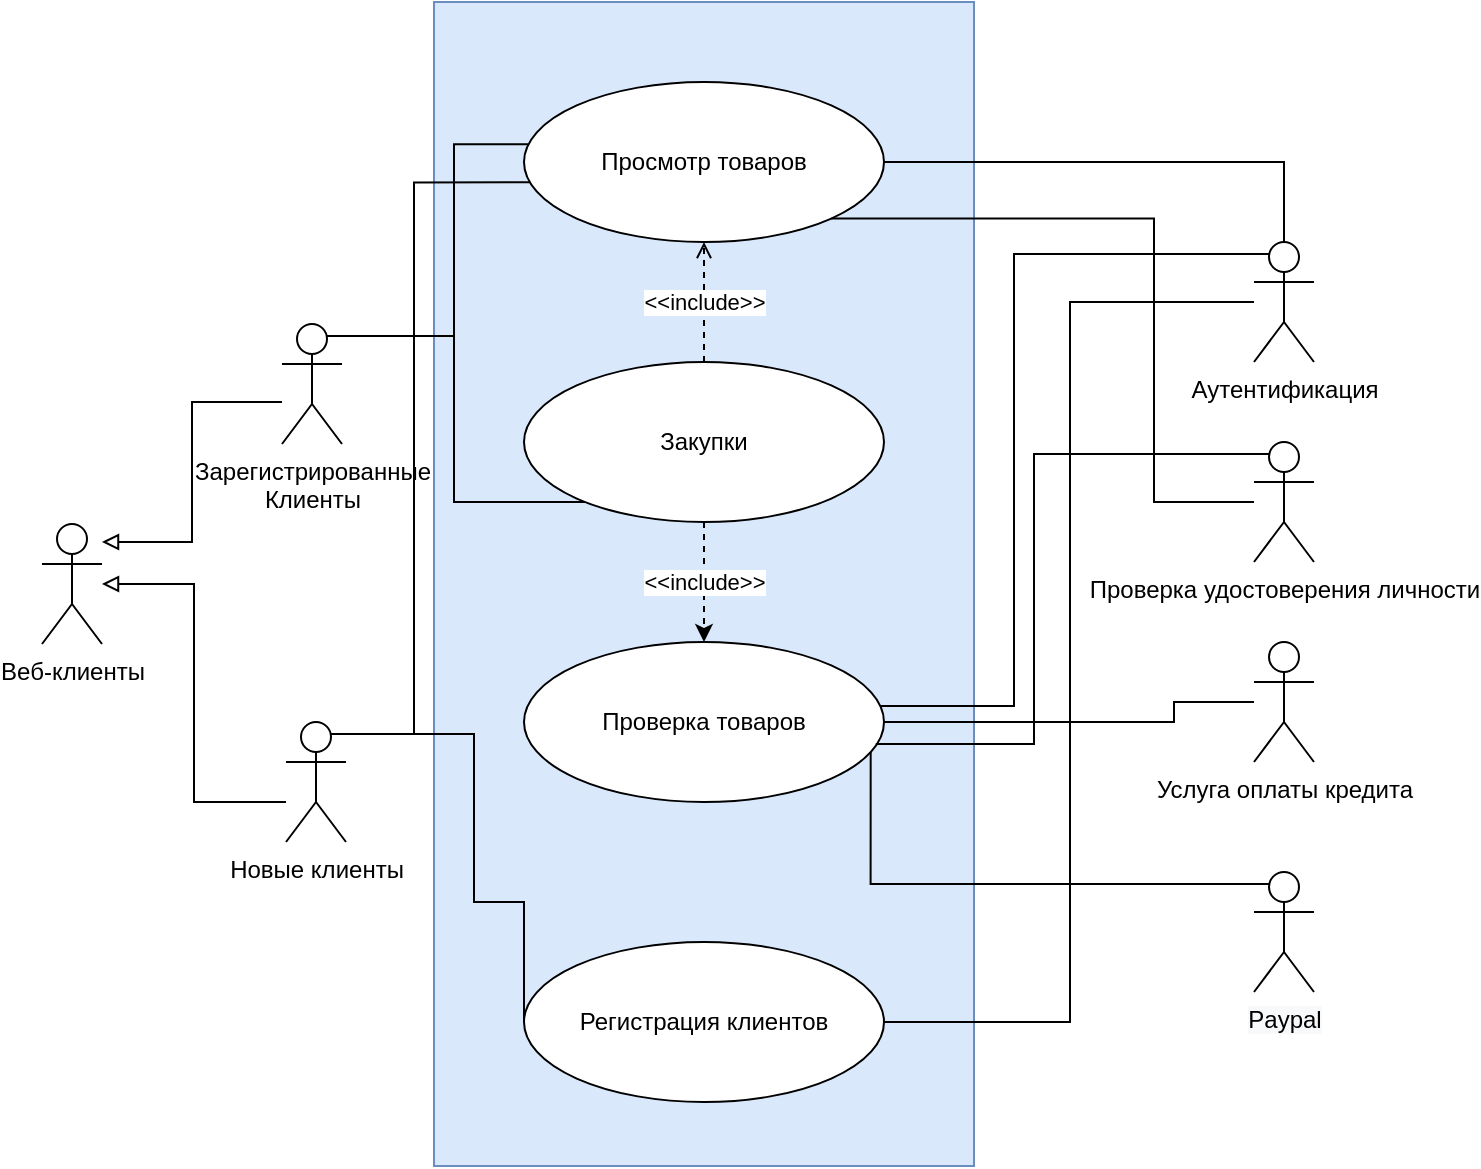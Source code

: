 <mxfile version="24.7.17">
  <diagram name="Страница — 1" id="epbPIA2_qO3FQGjWWez9">
    <mxGraphModel dx="1639" dy="888" grid="1" gridSize="10" guides="1" tooltips="1" connect="1" arrows="1" fold="1" page="1" pageScale="1" pageWidth="827" pageHeight="1169" math="0" shadow="0">
      <root>
        <mxCell id="0" />
        <mxCell id="1" parent="0" />
        <mxCell id="hudEPNNApawxsZpU8fDK-15" value="" style="rounded=0;whiteSpace=wrap;html=1;fillColor=#dae8fc;strokeColor=#6c8ebf;" vertex="1" parent="1">
          <mxGeometry x="300" y="120" width="270" height="582" as="geometry" />
        </mxCell>
        <mxCell id="hudEPNNApawxsZpU8fDK-4" value="&lt;font face=&quot;Helvetica, VP Default&quot;&gt;Веб-клиенты&lt;/font&gt;" style="shape=umlActor;verticalLabelPosition=bottom;verticalAlign=top;html=1;outlineConnect=0;" vertex="1" parent="1">
          <mxGeometry x="104" y="381" width="30" height="60" as="geometry" />
        </mxCell>
        <mxCell id="hudEPNNApawxsZpU8fDK-31" style="edgeStyle=orthogonalEdgeStyle;rounded=0;orthogonalLoop=1;jettySize=auto;html=1;exitX=0.75;exitY=0.1;exitDx=0;exitDy=0;exitPerimeter=0;entryX=0.02;entryY=0.627;entryDx=0;entryDy=0;endArrow=none;endFill=0;entryPerimeter=0;" edge="1" parent="1" source="hudEPNNApawxsZpU8fDK-6" target="hudEPNNApawxsZpU8fDK-16">
          <mxGeometry relative="1" as="geometry">
            <Array as="points">
              <mxPoint x="290" y="486" />
              <mxPoint x="290" y="210" />
            </Array>
          </mxGeometry>
        </mxCell>
        <mxCell id="hudEPNNApawxsZpU8fDK-32" style="edgeStyle=orthogonalEdgeStyle;rounded=0;orthogonalLoop=1;jettySize=auto;html=1;exitX=0.75;exitY=0.1;exitDx=0;exitDy=0;exitPerimeter=0;entryX=0;entryY=0.5;entryDx=0;entryDy=0;endArrow=none;endFill=0;" edge="1" parent="1" source="hudEPNNApawxsZpU8fDK-6" target="hudEPNNApawxsZpU8fDK-19">
          <mxGeometry relative="1" as="geometry">
            <Array as="points">
              <mxPoint x="320" y="486" />
              <mxPoint x="320" y="570" />
            </Array>
          </mxGeometry>
        </mxCell>
        <mxCell id="hudEPNNApawxsZpU8fDK-6" value="Новые клиенты" style="shape=umlActor;verticalLabelPosition=bottom;verticalAlign=top;html=1;outlineConnect=0;" vertex="1" parent="1">
          <mxGeometry x="226" y="480" width="30" height="60" as="geometry" />
        </mxCell>
        <mxCell id="hudEPNNApawxsZpU8fDK-29" style="edgeStyle=orthogonalEdgeStyle;rounded=0;orthogonalLoop=1;jettySize=auto;html=1;entryX=0.012;entryY=0.389;entryDx=0;entryDy=0;endArrow=none;endFill=0;exitX=0.75;exitY=0.1;exitDx=0;exitDy=0;exitPerimeter=0;entryPerimeter=0;" edge="1" parent="1" source="hudEPNNApawxsZpU8fDK-10" target="hudEPNNApawxsZpU8fDK-16">
          <mxGeometry relative="1" as="geometry">
            <mxPoint x="260" y="290" as="sourcePoint" />
            <Array as="points">
              <mxPoint x="310" y="287" />
              <mxPoint x="310" y="191" />
            </Array>
          </mxGeometry>
        </mxCell>
        <mxCell id="hudEPNNApawxsZpU8fDK-30" style="edgeStyle=orthogonalEdgeStyle;rounded=0;orthogonalLoop=1;jettySize=auto;html=1;exitX=0.75;exitY=0.1;exitDx=0;exitDy=0;exitPerimeter=0;endArrow=none;endFill=0;" edge="1" parent="1" source="hudEPNNApawxsZpU8fDK-10" target="hudEPNNApawxsZpU8fDK-17">
          <mxGeometry relative="1" as="geometry">
            <Array as="points">
              <mxPoint x="310" y="287" />
              <mxPoint x="310" y="370" />
            </Array>
          </mxGeometry>
        </mxCell>
        <mxCell id="hudEPNNApawxsZpU8fDK-10" value="&lt;div&gt;Зарегистрированные&lt;/div&gt;&lt;div&gt;Клиенты&lt;/div&gt;" style="shape=umlActor;verticalLabelPosition=bottom;verticalAlign=top;html=1;outlineConnect=0;" vertex="1" parent="1">
          <mxGeometry x="224" y="281" width="30" height="60" as="geometry" />
        </mxCell>
        <mxCell id="hudEPNNApawxsZpU8fDK-12" style="edgeStyle=orthogonalEdgeStyle;rounded=0;orthogonalLoop=1;jettySize=auto;html=1;entryX=1;entryY=0.333;entryDx=0;entryDy=0;entryPerimeter=0;endArrow=block;endFill=0;" edge="1" parent="1" source="hudEPNNApawxsZpU8fDK-10">
          <mxGeometry relative="1" as="geometry">
            <mxPoint x="224" y="300.005" as="sourcePoint" />
            <mxPoint x="134" y="390" as="targetPoint" />
            <Array as="points">
              <mxPoint x="179" y="320" />
              <mxPoint x="179" y="390" />
            </Array>
          </mxGeometry>
        </mxCell>
        <mxCell id="hudEPNNApawxsZpU8fDK-13" style="edgeStyle=orthogonalEdgeStyle;rounded=0;orthogonalLoop=1;jettySize=auto;html=1;entryX=1;entryY=0.333;entryDx=0;entryDy=0;entryPerimeter=0;endArrow=block;endFill=0;" edge="1" parent="1">
          <mxGeometry relative="1" as="geometry">
            <mxPoint x="226" y="520" as="sourcePoint" />
            <mxPoint x="134" y="411" as="targetPoint" />
            <Array as="points">
              <mxPoint x="180" y="520" />
              <mxPoint x="180" y="411" />
            </Array>
          </mxGeometry>
        </mxCell>
        <mxCell id="hudEPNNApawxsZpU8fDK-16" value="Просмотр товаров" style="ellipse;whiteSpace=wrap;html=1;" vertex="1" parent="1">
          <mxGeometry x="345" y="160" width="180" height="80" as="geometry" />
        </mxCell>
        <mxCell id="hudEPNNApawxsZpU8fDK-34" value="&amp;lt;&amp;lt;include&amp;gt;&amp;gt;" style="edgeStyle=orthogonalEdgeStyle;rounded=0;orthogonalLoop=1;jettySize=auto;html=1;exitX=0.5;exitY=0;exitDx=0;exitDy=0;entryX=0.5;entryY=1;entryDx=0;entryDy=0;dashed=1;endArrow=open;endFill=0;" edge="1" parent="1" source="hudEPNNApawxsZpU8fDK-17" target="hudEPNNApawxsZpU8fDK-16">
          <mxGeometry relative="1" as="geometry" />
        </mxCell>
        <mxCell id="hudEPNNApawxsZpU8fDK-17" value="&lt;font face=&quot;Helvetica, VP Default&quot;&gt;Закупки&lt;/font&gt;" style="ellipse;whiteSpace=wrap;html=1;" vertex="1" parent="1">
          <mxGeometry x="345" y="300" width="180" height="80" as="geometry" />
        </mxCell>
        <mxCell id="hudEPNNApawxsZpU8fDK-40" style="edgeStyle=orthogonalEdgeStyle;rounded=0;orthogonalLoop=1;jettySize=auto;html=1;exitX=1;exitY=0.5;exitDx=0;exitDy=0;endArrow=none;endFill=0;" edge="1" parent="1" source="hudEPNNApawxsZpU8fDK-18" target="hudEPNNApawxsZpU8fDK-22">
          <mxGeometry relative="1" as="geometry">
            <Array as="points">
              <mxPoint x="670" y="480" />
              <mxPoint x="670" y="470" />
            </Array>
          </mxGeometry>
        </mxCell>
        <mxCell id="hudEPNNApawxsZpU8fDK-18" value="Проверка товаров" style="ellipse;whiteSpace=wrap;html=1;" vertex="1" parent="1">
          <mxGeometry x="345" y="440" width="180" height="80" as="geometry" />
        </mxCell>
        <mxCell id="hudEPNNApawxsZpU8fDK-19" value="Регистрация клиентов" style="ellipse;whiteSpace=wrap;html=1;" vertex="1" parent="1">
          <mxGeometry x="345" y="590" width="180" height="80" as="geometry" />
        </mxCell>
        <mxCell id="hudEPNNApawxsZpU8fDK-28" style="edgeStyle=orthogonalEdgeStyle;rounded=0;orthogonalLoop=1;jettySize=auto;html=1;entryX=1;entryY=0.5;entryDx=0;entryDy=0;endArrow=none;endFill=0;" edge="1" parent="1" target="hudEPNNApawxsZpU8fDK-19">
          <mxGeometry relative="1" as="geometry">
            <mxPoint x="710" y="270" as="sourcePoint" />
            <Array as="points">
              <mxPoint x="618" y="270" />
              <mxPoint x="618" y="630" />
            </Array>
          </mxGeometry>
        </mxCell>
        <mxCell id="hudEPNNApawxsZpU8fDK-20" value="Аутентификация" style="shape=umlActor;verticalLabelPosition=bottom;verticalAlign=top;html=1;outlineConnect=0;" vertex="1" parent="1">
          <mxGeometry x="710" y="240" width="30" height="60" as="geometry" />
        </mxCell>
        <mxCell id="hudEPNNApawxsZpU8fDK-21" value="Проверка удостоверения личности" style="shape=umlActor;verticalLabelPosition=bottom;verticalAlign=top;html=1;outlineConnect=0;" vertex="1" parent="1">
          <mxGeometry x="710" y="340" width="30" height="60" as="geometry" />
        </mxCell>
        <mxCell id="hudEPNNApawxsZpU8fDK-22" value="Услуга оплаты кредита" style="shape=umlActor;verticalLabelPosition=bottom;verticalAlign=top;html=1;outlineConnect=0;" vertex="1" parent="1">
          <mxGeometry x="710" y="440" width="30" height="60" as="geometry" />
        </mxCell>
        <mxCell id="hudEPNNApawxsZpU8fDK-23" value="&lt;span style=&quot;font-family: Helvetica, &amp;quot;VP Default&amp;quot;; background-color: rgb(248, 249, 250);&quot;&gt;Paypal&lt;/span&gt;" style="shape=umlActor;verticalLabelPosition=bottom;verticalAlign=top;html=1;outlineConnect=0;" vertex="1" parent="1">
          <mxGeometry x="710" y="555" width="30" height="60" as="geometry" />
        </mxCell>
        <mxCell id="hudEPNNApawxsZpU8fDK-37" value="&amp;lt;&amp;lt;include&amp;gt;&amp;gt;" style="edgeStyle=orthogonalEdgeStyle;rounded=0;orthogonalLoop=1;jettySize=auto;html=1;exitX=0.5;exitY=1;exitDx=0;exitDy=0;entryX=0.5;entryY=0;entryDx=0;entryDy=0;dashed=1;endArrow=classic;endFill=1;" edge="1" parent="1" source="hudEPNNApawxsZpU8fDK-17" target="hudEPNNApawxsZpU8fDK-18">
          <mxGeometry relative="1" as="geometry">
            <mxPoint x="434.83" y="440" as="sourcePoint" />
            <mxPoint x="434.83" y="380" as="targetPoint" />
            <mxPoint as="offset" />
          </mxGeometry>
        </mxCell>
        <mxCell id="hudEPNNApawxsZpU8fDK-41" style="edgeStyle=orthogonalEdgeStyle;rounded=0;orthogonalLoop=1;jettySize=auto;html=1;exitX=0.977;exitY=0.637;exitDx=0;exitDy=0;exitPerimeter=0;entryX=0.25;entryY=0.1;entryDx=0;entryDy=0;entryPerimeter=0;endArrow=none;endFill=0;" edge="1" parent="1" source="hudEPNNApawxsZpU8fDK-18" target="hudEPNNApawxsZpU8fDK-21">
          <mxGeometry relative="1" as="geometry">
            <Array as="points">
              <mxPoint x="600" y="491" />
              <mxPoint x="600" y="346" />
            </Array>
          </mxGeometry>
        </mxCell>
        <mxCell id="hudEPNNApawxsZpU8fDK-42" style="edgeStyle=orthogonalEdgeStyle;rounded=0;orthogonalLoop=1;jettySize=auto;html=1;exitX=0.989;exitY=0.4;exitDx=0;exitDy=0;entryX=0.25;entryY=0.1;entryDx=0;entryDy=0;entryPerimeter=0;exitPerimeter=0;endArrow=none;endFill=0;" edge="1" parent="1" source="hudEPNNApawxsZpU8fDK-18" target="hudEPNNApawxsZpU8fDK-20">
          <mxGeometry relative="1" as="geometry">
            <Array as="points">
              <mxPoint x="590" y="472" />
              <mxPoint x="590" y="246" />
            </Array>
          </mxGeometry>
        </mxCell>
        <mxCell id="hudEPNNApawxsZpU8fDK-43" style="edgeStyle=orthogonalEdgeStyle;rounded=0;orthogonalLoop=1;jettySize=auto;html=1;exitX=0.25;exitY=0.1;exitDx=0;exitDy=0;exitPerimeter=0;entryX=0.963;entryY=0.687;entryDx=0;entryDy=0;entryPerimeter=0;endArrow=none;endFill=0;" edge="1" parent="1" source="hudEPNNApawxsZpU8fDK-23" target="hudEPNNApawxsZpU8fDK-18">
          <mxGeometry relative="1" as="geometry" />
        </mxCell>
        <mxCell id="hudEPNNApawxsZpU8fDK-44" style="edgeStyle=orthogonalEdgeStyle;rounded=0;orthogonalLoop=1;jettySize=auto;html=1;exitX=1;exitY=0.5;exitDx=0;exitDy=0;entryX=0.5;entryY=0;entryDx=0;entryDy=0;entryPerimeter=0;endArrow=none;endFill=0;" edge="1" parent="1" source="hudEPNNApawxsZpU8fDK-16" target="hudEPNNApawxsZpU8fDK-20">
          <mxGeometry relative="1" as="geometry" />
        </mxCell>
        <mxCell id="hudEPNNApawxsZpU8fDK-45" style="edgeStyle=orthogonalEdgeStyle;rounded=0;orthogonalLoop=1;jettySize=auto;html=1;exitX=1;exitY=1;exitDx=0;exitDy=0;endArrow=none;endFill=0;" edge="1" parent="1" source="hudEPNNApawxsZpU8fDK-16" target="hudEPNNApawxsZpU8fDK-21">
          <mxGeometry relative="1" as="geometry">
            <Array as="points">
              <mxPoint x="660" y="228" />
              <mxPoint x="660" y="370" />
            </Array>
          </mxGeometry>
        </mxCell>
      </root>
    </mxGraphModel>
  </diagram>
</mxfile>
